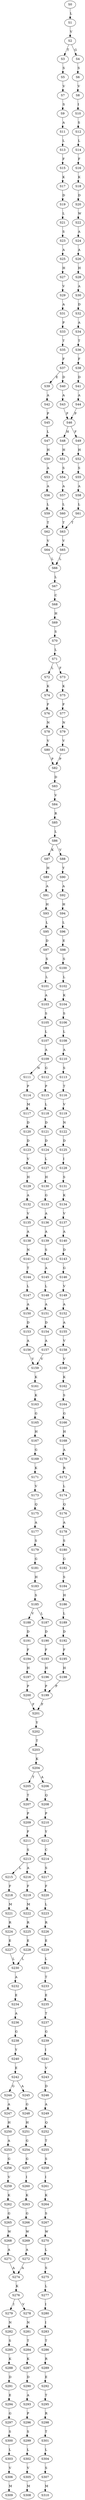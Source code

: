 strict digraph  {
	S0 -> S1 [ label = L ];
	S1 -> S2 [ label = V ];
	S2 -> S3 [ label = T ];
	S2 -> S4 [ label = G ];
	S3 -> S5 [ label = S ];
	S4 -> S6 [ label = S ];
	S5 -> S7 [ label = V ];
	S6 -> S8 [ label = V ];
	S7 -> S9 [ label = S ];
	S8 -> S10 [ label = I ];
	S9 -> S11 [ label = A ];
	S10 -> S12 [ label = S ];
	S11 -> S13 [ label = L ];
	S12 -> S14 [ label = L ];
	S13 -> S15 [ label = F ];
	S14 -> S16 [ label = F ];
	S15 -> S17 [ label = K ];
	S16 -> S18 [ label = K ];
	S17 -> S19 [ label = D ];
	S18 -> S20 [ label = D ];
	S19 -> S21 [ label = L ];
	S20 -> S22 [ label = W ];
	S21 -> S23 [ label = S ];
	S22 -> S24 [ label = A ];
	S23 -> S25 [ label = A ];
	S24 -> S26 [ label = A ];
	S25 -> S27 [ label = H ];
	S26 -> S28 [ label = H ];
	S27 -> S29 [ label = V ];
	S28 -> S30 [ label = A ];
	S29 -> S31 [ label = A ];
	S30 -> S32 [ label = D ];
	S31 -> S33 [ label = P ];
	S32 -> S34 [ label = A ];
	S33 -> S35 [ label = T ];
	S34 -> S36 [ label = T ];
	S35 -> S37 [ label = F ];
	S36 -> S38 [ label = F ];
	S37 -> S39 [ label = E ];
	S37 -> S40 [ label = D ];
	S38 -> S41 [ label = D ];
	S39 -> S42 [ label = A ];
	S40 -> S43 [ label = A ];
	S41 -> S44 [ label = A ];
	S42 -> S45 [ label = P ];
	S43 -> S46 [ label = P ];
	S44 -> S46 [ label = P ];
	S45 -> S47 [ label = L ];
	S46 -> S48 [ label = H ];
	S46 -> S49 [ label = F ];
	S47 -> S50 [ label = H ];
	S48 -> S51 [ label = H ];
	S49 -> S52 [ label = H ];
	S50 -> S53 [ label = A ];
	S51 -> S54 [ label = S ];
	S52 -> S55 [ label = S ];
	S53 -> S56 [ label = A ];
	S54 -> S57 [ label = A ];
	S55 -> S58 [ label = A ];
	S56 -> S59 [ label = L ];
	S57 -> S60 [ label = L ];
	S58 -> S61 [ label = L ];
	S59 -> S62 [ label = T ];
	S60 -> S63 [ label = T ];
	S61 -> S63 [ label = T ];
	S62 -> S64 [ label = V ];
	S63 -> S65 [ label = V ];
	S64 -> S66 [ label = L ];
	S65 -> S66 [ label = L ];
	S66 -> S67 [ label = L ];
	S67 -> S68 [ label = C ];
	S68 -> S69 [ label = H ];
	S69 -> S70 [ label = S ];
	S70 -> S71 [ label = L ];
	S71 -> S72 [ label = L ];
	S71 -> S73 [ label = F ];
	S72 -> S74 [ label = K ];
	S73 -> S75 [ label = K ];
	S74 -> S76 [ label = F ];
	S75 -> S77 [ label = F ];
	S76 -> S78 [ label = N ];
	S77 -> S79 [ label = N ];
	S78 -> S80 [ label = V ];
	S79 -> S81 [ label = V ];
	S80 -> S82 [ label = P ];
	S81 -> S82 [ label = P ];
	S82 -> S83 [ label = D ];
	S83 -> S84 [ label = V ];
	S84 -> S85 [ label = R ];
	S85 -> S86 [ label = L ];
	S86 -> S87 [ label = K ];
	S86 -> S88 [ label = V ];
	S87 -> S89 [ label = H ];
	S88 -> S90 [ label = Y ];
	S89 -> S91 [ label = A ];
	S90 -> S92 [ label = A ];
	S91 -> S93 [ label = H ];
	S92 -> S94 [ label = H ];
	S93 -> S95 [ label = L ];
	S94 -> S96 [ label = L ];
	S95 -> S97 [ label = D ];
	S96 -> S98 [ label = E ];
	S97 -> S99 [ label = S ];
	S98 -> S100 [ label = S ];
	S99 -> S101 [ label = L ];
	S100 -> S102 [ label = L ];
	S101 -> S103 [ label = A ];
	S102 -> S104 [ label = K ];
	S103 -> S105 [ label = S ];
	S104 -> S106 [ label = S ];
	S105 -> S107 [ label = L ];
	S106 -> S108 [ label = L ];
	S107 -> S109 [ label = A ];
	S108 -> S110 [ label = A ];
	S109 -> S111 [ label = N ];
	S109 -> S112 [ label = G ];
	S110 -> S113 [ label = S ];
	S111 -> S114 [ label = P ];
	S112 -> S115 [ label = P ];
	S113 -> S116 [ label = T ];
	S114 -> S117 [ label = M ];
	S115 -> S118 [ label = L ];
	S116 -> S119 [ label = V ];
	S117 -> S120 [ label = D ];
	S118 -> S121 [ label = D ];
	S119 -> S122 [ label = N ];
	S120 -> S123 [ label = D ];
	S121 -> S124 [ label = D ];
	S122 -> S125 [ label = D ];
	S123 -> S126 [ label = V ];
	S124 -> S127 [ label = L ];
	S125 -> S128 [ label = I ];
	S126 -> S129 [ label = H ];
	S127 -> S130 [ label = H ];
	S128 -> S131 [ label = S ];
	S129 -> S132 [ label = A ];
	S130 -> S133 [ label = G ];
	S131 -> S134 [ label = K ];
	S132 -> S135 [ label = V ];
	S133 -> S136 [ label = A ];
	S134 -> S137 [ label = V ];
	S135 -> S138 [ label = A ];
	S136 -> S139 [ label = A ];
	S137 -> S140 [ label = A ];
	S138 -> S141 [ label = N ];
	S139 -> S142 [ label = S ];
	S140 -> S143 [ label = D ];
	S141 -> S144 [ label = T ];
	S142 -> S145 [ label = A ];
	S143 -> S146 [ label = G ];
	S144 -> S147 [ label = L ];
	S145 -> S148 [ label = L ];
	S146 -> S149 [ label = V ];
	S147 -> S150 [ label = A ];
	S148 -> S151 [ label = A ];
	S149 -> S152 [ label = A ];
	S150 -> S153 [ label = D ];
	S151 -> S154 [ label = D ];
	S152 -> S155 [ label = A ];
	S153 -> S156 [ label = A ];
	S154 -> S157 [ label = A ];
	S155 -> S158 [ label = V ];
	S156 -> S159 [ label = V ];
	S157 -> S159 [ label = V ];
	S158 -> S160 [ label = V ];
	S159 -> S161 [ label = K ];
	S160 -> S162 [ label = K ];
	S161 -> S163 [ label = K ];
	S162 -> S164 [ label = S ];
	S163 -> S165 [ label = G ];
	S164 -> S166 [ label = G ];
	S165 -> S167 [ label = H ];
	S166 -> S168 [ label = H ];
	S167 -> S169 [ label = G ];
	S168 -> S170 [ label = A ];
	S169 -> S171 [ label = K ];
	S170 -> S172 [ label = R ];
	S171 -> S173 [ label = V ];
	S172 -> S174 [ label = L ];
	S173 -> S175 [ label = Q ];
	S174 -> S176 [ label = Q ];
	S175 -> S177 [ label = A ];
	S176 -> S178 [ label = A ];
	S177 -> S179 [ label = S ];
	S178 -> S180 [ label = S ];
	S179 -> S181 [ label = G ];
	S180 -> S182 [ label = G ];
	S181 -> S183 [ label = H ];
	S182 -> S184 [ label = S ];
	S183 -> S185 [ label = S ];
	S184 -> S186 [ label = H ];
	S185 -> S187 [ label = L ];
	S185 -> S188 [ label = V ];
	S186 -> S189 [ label = L ];
	S187 -> S190 [ label = D ];
	S188 -> S191 [ label = D ];
	S189 -> S192 [ label = D ];
	S190 -> S193 [ label = F ];
	S191 -> S194 [ label = F ];
	S192 -> S195 [ label = F ];
	S193 -> S196 [ label = H ];
	S194 -> S197 [ label = H ];
	S195 -> S198 [ label = H ];
	S196 -> S199 [ label = P ];
	S197 -> S200 [ label = P ];
	S198 -> S199 [ label = P ];
	S199 -> S201 [ label = F ];
	S200 -> S201 [ label = F ];
	S201 -> S202 [ label = Y ];
	S202 -> S203 [ label = T ];
	S203 -> S204 [ label = K ];
	S204 -> S205 [ label = T ];
	S204 -> S206 [ label = A ];
	S205 -> S207 [ label = T ];
	S206 -> S208 [ label = Q ];
	S207 -> S209 [ label = P ];
	S208 -> S210 [ label = P ];
	S209 -> S211 [ label = F ];
	S210 -> S212 [ label = Y ];
	S211 -> S213 [ label = S ];
	S212 -> S214 [ label = C ];
	S213 -> S215 [ label = L ];
	S213 -> S216 [ label = A ];
	S214 -> S217 [ label = S ];
	S215 -> S218 [ label = F ];
	S216 -> S219 [ label = F ];
	S217 -> S220 [ label = F ];
	S218 -> S221 [ label = M ];
	S219 -> S222 [ label = M ];
	S220 -> S223 [ label = L ];
	S221 -> S224 [ label = R ];
	S222 -> S225 [ label = R ];
	S223 -> S226 [ label = R ];
	S224 -> S227 [ label = E ];
	S225 -> S228 [ label = E ];
	S226 -> S229 [ label = E ];
	S227 -> S230 [ label = L ];
	S228 -> S230 [ label = L ];
	S229 -> S231 [ label = L ];
	S230 -> S232 [ label = A ];
	S231 -> S233 [ label = T ];
	S232 -> S234 [ label = E ];
	S233 -> S235 [ label = E ];
	S234 -> S236 [ label = A ];
	S235 -> S237 [ label = T ];
	S236 -> S238 [ label = G ];
	S237 -> S239 [ label = G ];
	S238 -> S240 [ label = Y ];
	S239 -> S241 [ label = I ];
	S240 -> S242 [ label = E ];
	S241 -> S243 [ label = V ];
	S242 -> S244 [ label = G ];
	S242 -> S245 [ label = A ];
	S243 -> S246 [ label = D ];
	S244 -> S247 [ label = A ];
	S245 -> S248 [ label = G ];
	S246 -> S249 [ label = A ];
	S247 -> S250 [ label = H ];
	S248 -> S251 [ label = H ];
	S249 -> S252 [ label = Q ];
	S250 -> S253 [ label = A ];
	S251 -> S254 [ label = G ];
	S252 -> S255 [ label = T ];
	S253 -> S256 [ label = G ];
	S254 -> S257 [ label = G ];
	S255 -> S258 [ label = S ];
	S256 -> S259 [ label = V ];
	S257 -> S260 [ label = I ];
	S258 -> S261 [ label = I ];
	S259 -> S262 [ label = K ];
	S260 -> S263 [ label = K ];
	S261 -> S264 [ label = K ];
	S262 -> S265 [ label = G ];
	S263 -> S266 [ label = G ];
	S264 -> S267 [ label = S ];
	S265 -> S268 [ label = W ];
	S266 -> S269 [ label = W ];
	S267 -> S270 [ label = W ];
	S268 -> S271 [ label = A ];
	S269 -> S272 [ label = A ];
	S270 -> S273 [ label = L ];
	S271 -> S274 [ label = A ];
	S272 -> S274 [ label = A ];
	S273 -> S275 [ label = S ];
	S274 -> S276 [ label = K ];
	S275 -> S277 [ label = L ];
	S276 -> S278 [ label = V ];
	S276 -> S279 [ label = I ];
	S277 -> S280 [ label = I ];
	S278 -> S281 [ label = N ];
	S279 -> S282 [ label = N ];
	S280 -> S283 [ label = I ];
	S281 -> S284 [ label = T ];
	S282 -> S285 [ label = S ];
	S283 -> S286 [ label = T ];
	S284 -> S287 [ label = K ];
	S285 -> S288 [ label = K ];
	S286 -> S289 [ label = R ];
	S287 -> S290 [ label = D ];
	S288 -> S291 [ label = D ];
	S289 -> S292 [ label = E ];
	S290 -> S293 [ label = A ];
	S291 -> S294 [ label = E ];
	S292 -> S295 [ label = T ];
	S293 -> S296 [ label = P ];
	S294 -> S297 [ label = G ];
	S295 -> S298 [ label = R ];
	S296 -> S299 [ label = S ];
	S297 -> S300 [ label = S ];
	S298 -> S301 [ label = T ];
	S299 -> S302 [ label = L ];
	S300 -> S303 [ label = L ];
	S301 -> S304 [ label = L ];
	S302 -> S305 [ label = V ];
	S303 -> S306 [ label = V ];
	S304 -> S307 [ label = S ];
	S305 -> S308 [ label = M ];
	S306 -> S309 [ label = M ];
	S307 -> S310 [ label = M ];
}
